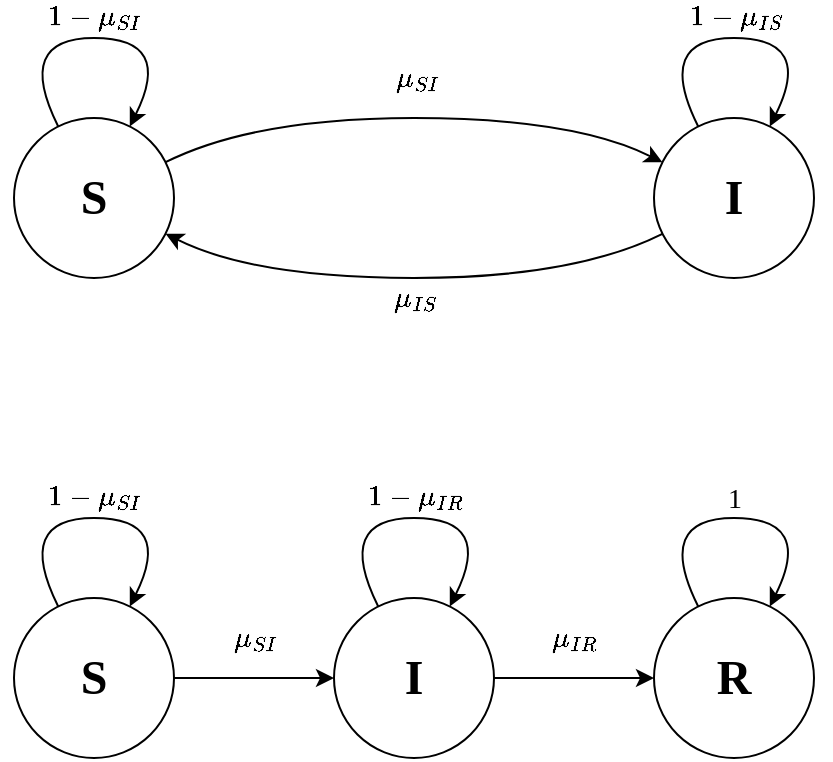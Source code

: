 <mxfile version="12.5.3" type="device"><diagram id="XPeO1CeajDXQwpFgQ5_8" name="Page-1"><mxGraphModel dx="1422" dy="839" grid="1" gridSize="10" guides="1" tooltips="1" connect="1" arrows="1" fold="1" page="1" pageScale="1" pageWidth="850" pageHeight="1100" math="1" shadow="0"><root><mxCell id="0"/><mxCell id="1" parent="0"/><mxCell id="M7VEMgvDJOSIRr71hARC-1" value="&lt;h1&gt;S&lt;/h1&gt;" style="ellipse;whiteSpace=wrap;html=1;aspect=fixed;fontFamily=Computer Modern;" vertex="1" parent="1"><mxGeometry x="200" y="80" width="80" height="80" as="geometry"/></mxCell><mxCell id="M7VEMgvDJOSIRr71hARC-2" value="&lt;h1&gt;I&lt;/h1&gt;" style="ellipse;whiteSpace=wrap;html=1;aspect=fixed;fontFamily=Computer Modern;" vertex="1" parent="1"><mxGeometry x="520" y="80" width="80" height="80" as="geometry"/></mxCell><mxCell id="M7VEMgvDJOSIRr71hARC-3" value="&lt;h1&gt;S&lt;/h1&gt;" style="ellipse;whiteSpace=wrap;html=1;aspect=fixed;fontFamily=Computer Modern;" vertex="1" parent="1"><mxGeometry x="200" y="320" width="80" height="80" as="geometry"/></mxCell><mxCell id="M7VEMgvDJOSIRr71hARC-4" value="&lt;h1&gt;I&lt;/h1&gt;" style="ellipse;whiteSpace=wrap;html=1;aspect=fixed;fontFamily=Computer Modern;" vertex="1" parent="1"><mxGeometry x="360" y="320" width="80" height="80" as="geometry"/></mxCell><mxCell id="M7VEMgvDJOSIRr71hARC-5" value="&lt;h1&gt;R&lt;/h1&gt;" style="ellipse;whiteSpace=wrap;html=1;aspect=fixed;fontFamily=Computer Modern;" vertex="1" parent="1"><mxGeometry x="520" y="320" width="80" height="80" as="geometry"/></mxCell><mxCell id="M7VEMgvDJOSIRr71hARC-6" value="" style="endArrow=classic;html=1;" edge="1" parent="1" source="M7VEMgvDJOSIRr71hARC-3" target="M7VEMgvDJOSIRr71hARC-4"><mxGeometry width="50" height="50" relative="1" as="geometry"><mxPoint x="200" y="470" as="sourcePoint"/><mxPoint x="250" y="420" as="targetPoint"/></mxGeometry></mxCell><mxCell id="M7VEMgvDJOSIRr71hARC-27" value="$$\mu_{SI}$$" style="text;html=1;align=center;verticalAlign=middle;resizable=0;points=[];labelBackgroundColor=none;fontSize=14;fontFamily=Computer Modern;" vertex="1" connectable="0" parent="M7VEMgvDJOSIRr71hARC-6"><mxGeometry x="-0.4" y="-1" relative="1" as="geometry"><mxPoint x="16" y="-21" as="offset"/></mxGeometry></mxCell><mxCell id="M7VEMgvDJOSIRr71hARC-7" value="" style="endArrow=classic;html=1;" edge="1" parent="1" source="M7VEMgvDJOSIRr71hARC-4" target="M7VEMgvDJOSIRr71hARC-5"><mxGeometry width="50" height="50" relative="1" as="geometry"><mxPoint x="510" y="520" as="sourcePoint"/><mxPoint x="560" y="470" as="targetPoint"/></mxGeometry></mxCell><mxCell id="M7VEMgvDJOSIRr71hARC-23" value="$$\mu_{IR}$$" style="text;html=1;align=center;verticalAlign=middle;resizable=0;points=[];labelBackgroundColor=none;fontFamily=Computer Modern;fontSize=14;" vertex="1" connectable="0" parent="M7VEMgvDJOSIRr71hARC-7"><mxGeometry x="-0.475" y="1" relative="1" as="geometry"><mxPoint x="19" y="-19" as="offset"/></mxGeometry></mxCell><mxCell id="M7VEMgvDJOSIRr71hARC-8" value="" style="curved=1;endArrow=classic;html=1;" edge="1" parent="1" source="M7VEMgvDJOSIRr71hARC-3" target="M7VEMgvDJOSIRr71hARC-3"><mxGeometry width="50" height="50" relative="1" as="geometry"><mxPoint x="200" y="470" as="sourcePoint"/><mxPoint x="250" y="420" as="targetPoint"/><Array as="points"><mxPoint x="200" y="280"/><mxPoint x="280" y="280"/></Array></mxGeometry></mxCell><mxCell id="M7VEMgvDJOSIRr71hARC-26" value="$$1-\mu_{SI}$$" style="text;html=1;align=center;verticalAlign=middle;resizable=0;points=[];labelBackgroundColor=none;fontSize=14;fontFamily=Computer Modern;" vertex="1" connectable="0" parent="M7VEMgvDJOSIRr71hARC-8"><mxGeometry x="-0.607" y="-24" relative="1" as="geometry"><mxPoint x="12.07" y="-12.18" as="offset"/></mxGeometry></mxCell><mxCell id="M7VEMgvDJOSIRr71hARC-10" value="" style="curved=1;endArrow=classic;html=1;" edge="1" parent="1" source="M7VEMgvDJOSIRr71hARC-5" target="M7VEMgvDJOSIRr71hARC-5"><mxGeometry width="50" height="50" relative="1" as="geometry"><mxPoint x="691.716" y="388.284" as="sourcePoint"/><mxPoint x="691.716" y="331.716" as="targetPoint"/><Array as="points"><mxPoint x="520" y="280"/><mxPoint x="600" y="280"/></Array></mxGeometry></mxCell><mxCell id="M7VEMgvDJOSIRr71hARC-16" value="&lt;font style=&quot;font-size: 14px&quot;&gt;1&lt;/font&gt;" style="text;html=1;align=center;verticalAlign=middle;resizable=0;points=[];labelBackgroundColor=none;fontFamily=Computer Modern;" vertex="1" connectable="0" parent="M7VEMgvDJOSIRr71hARC-10"><mxGeometry x="-0.612" y="-21" relative="1" as="geometry"><mxPoint x="14.76" y="-13.53" as="offset"/></mxGeometry></mxCell><mxCell id="M7VEMgvDJOSIRr71hARC-11" value="" style="curved=1;endArrow=classic;html=1;" edge="1" parent="1" source="M7VEMgvDJOSIRr71hARC-4" target="M7VEMgvDJOSIRr71hARC-4"><mxGeometry width="50" height="50" relative="1" as="geometry"><mxPoint x="491.716" y="328.284" as="sourcePoint"/><mxPoint x="491.716" y="271.716" as="targetPoint"/><Array as="points"><mxPoint x="360" y="280"/><mxPoint x="440" y="280"/></Array></mxGeometry></mxCell><mxCell id="M7VEMgvDJOSIRr71hARC-22" value="&lt;font style=&quot;font-size: 14px;&quot;&gt;$$1-\mu_{IR}$$&lt;/font&gt;" style="text;html=1;align=center;verticalAlign=middle;resizable=0;points=[];labelBackgroundColor=none;fontFamily=Computer Modern;fontSize=14;" vertex="1" connectable="0" parent="M7VEMgvDJOSIRr71hARC-11"><mxGeometry x="-0.582" y="-26" relative="1" as="geometry"><mxPoint x="11.18" y="-9.5" as="offset"/></mxGeometry></mxCell><mxCell id="M7VEMgvDJOSIRr71hARC-12" value="" style="curved=1;endArrow=classic;html=1;" edge="1" parent="1" source="M7VEMgvDJOSIRr71hARC-1" target="M7VEMgvDJOSIRr71hARC-1"><mxGeometry width="50" height="50" relative="1" as="geometry"><mxPoint x="222.111" y="80.003" as="sourcePoint"/><mxPoint x="257.889" y="80.003" as="targetPoint"/><Array as="points"><mxPoint x="200" y="40"/><mxPoint x="280" y="40"/></Array></mxGeometry></mxCell><mxCell id="M7VEMgvDJOSIRr71hARC-25" value="$$1-\mu_{SI}$$" style="text;html=1;align=center;verticalAlign=middle;resizable=0;points=[];labelBackgroundColor=none;fontSize=14;fontFamily=Computer Modern;" vertex="1" connectable="0" parent="M7VEMgvDJOSIRr71hARC-12"><mxGeometry x="-0.597" y="-20" relative="1" as="geometry"><mxPoint x="16.1" y="-13.08" as="offset"/></mxGeometry></mxCell><mxCell id="M7VEMgvDJOSIRr71hARC-13" value="" style="curved=1;endArrow=classic;html=1;" edge="1" parent="1" source="M7VEMgvDJOSIRr71hARC-2" target="M7VEMgvDJOSIRr71hARC-2"><mxGeometry width="50" height="50" relative="1" as="geometry"><mxPoint x="482.111" y="80.003" as="sourcePoint"/><mxPoint x="517.889" y="80.003" as="targetPoint"/><Array as="points"><mxPoint x="520" y="40"/><mxPoint x="600" y="40"/></Array></mxGeometry></mxCell><mxCell id="M7VEMgvDJOSIRr71hARC-24" value="$$1-\mu_{IS}$$" style="text;html=1;align=center;verticalAlign=middle;resizable=0;points=[];labelBackgroundColor=none;fontSize=14;fontFamily=Computer Modern;" vertex="1" connectable="0" parent="M7VEMgvDJOSIRr71hARC-13"><mxGeometry x="0.134" y="-1" relative="1" as="geometry"><mxPoint x="-11.56" y="-11" as="offset"/></mxGeometry></mxCell><mxCell id="M7VEMgvDJOSIRr71hARC-14" value="" style="curved=1;endArrow=classic;html=1;" edge="1" parent="1" source="M7VEMgvDJOSIRr71hARC-1" target="M7VEMgvDJOSIRr71hARC-2"><mxGeometry width="50" height="50" relative="1" as="geometry"><mxPoint x="332.111" y="114.223" as="sourcePoint"/><mxPoint x="367.889" y="114.223" as="targetPoint"/><Array as="points"><mxPoint x="320" y="80"/><mxPoint x="480" y="80"/></Array></mxGeometry></mxCell><mxCell id="M7VEMgvDJOSIRr71hARC-19" value="&lt;font style=&quot;font-size: 14px&quot;&gt;$$\mu_{SI}$$&lt;/font&gt;" style="text;html=1;align=center;verticalAlign=middle;resizable=0;points=[];labelBackgroundColor=none;fontFamily=Computer Modern;" vertex="1" connectable="0" parent="M7VEMgvDJOSIRr71hARC-14"><mxGeometry x="-0.093" y="3" relative="1" as="geometry"><mxPoint x="12.44" y="-17" as="offset"/></mxGeometry></mxCell><mxCell id="M7VEMgvDJOSIRr71hARC-15" value="" style="curved=1;endArrow=classic;html=1;" edge="1" parent="1" source="M7VEMgvDJOSIRr71hARC-2" target="M7VEMgvDJOSIRr71hARC-1"><mxGeometry width="50" height="50" relative="1" as="geometry"><mxPoint x="275.777" y="182.111" as="sourcePoint"/><mxPoint x="524.223" y="182.111" as="targetPoint"/><Array as="points"><mxPoint x="480" y="160"/><mxPoint x="320" y="160"/></Array></mxGeometry></mxCell><mxCell id="M7VEMgvDJOSIRr71hARC-21" value="&lt;font style=&quot;font-size: 14px&quot;&gt;$$\mu_{IS}$$&lt;/font&gt;" style="text;html=1;align=center;verticalAlign=middle;resizable=0;points=[];labelBackgroundColor=none;fontFamily=Computer Modern;" vertex="1" connectable="0" parent="M7VEMgvDJOSIRr71hARC-15"><mxGeometry x="0.162" y="-2" relative="1" as="geometry"><mxPoint x="20.56" y="12" as="offset"/></mxGeometry></mxCell></root></mxGraphModel></diagram></mxfile>